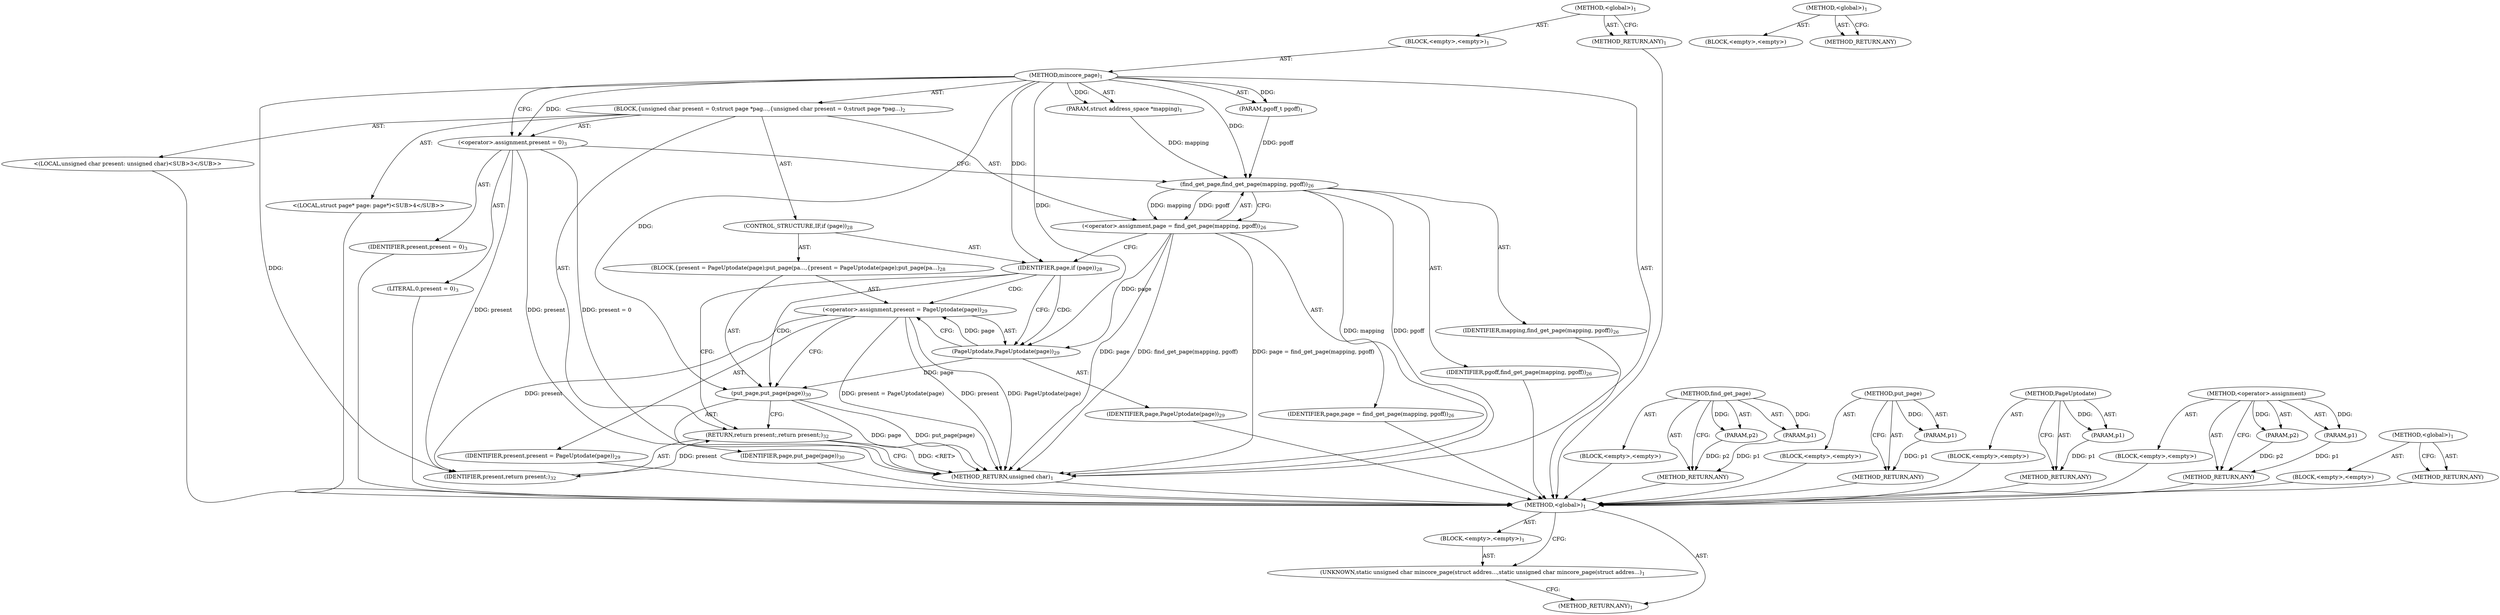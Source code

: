 digraph "&lt;global&gt;" {
vulnerable_6 [label=<(METHOD,&lt;global&gt;)<SUB>1</SUB>>];
vulnerable_7 [label=<(BLOCK,&lt;empty&gt;,&lt;empty&gt;)<SUB>1</SUB>>];
vulnerable_8 [label=<(METHOD,mincore_page)<SUB>1</SUB>>];
vulnerable_9 [label=<(PARAM,struct address_space *mapping)<SUB>1</SUB>>];
vulnerable_10 [label=<(PARAM,pgoff_t pgoff)<SUB>1</SUB>>];
vulnerable_11 [label=<(BLOCK,{
	unsigned char present = 0;
	struct page *pag...,{
	unsigned char present = 0;
	struct page *pag...)<SUB>2</SUB>>];
vulnerable_12 [label="<(LOCAL,unsigned char present: unsigned char)<SUB>3</SUB>>"];
vulnerable_13 [label=<(&lt;operator&gt;.assignment,present = 0)<SUB>3</SUB>>];
vulnerable_14 [label=<(IDENTIFIER,present,present = 0)<SUB>3</SUB>>];
vulnerable_15 [label=<(LITERAL,0,present = 0)<SUB>3</SUB>>];
vulnerable_16 [label="<(LOCAL,struct page* page: page*)<SUB>4</SUB>>"];
vulnerable_17 [label=<(&lt;operator&gt;.assignment,page = find_get_page(mapping, pgoff))<SUB>26</SUB>>];
vulnerable_18 [label=<(IDENTIFIER,page,page = find_get_page(mapping, pgoff))<SUB>26</SUB>>];
vulnerable_19 [label=<(find_get_page,find_get_page(mapping, pgoff))<SUB>26</SUB>>];
vulnerable_20 [label=<(IDENTIFIER,mapping,find_get_page(mapping, pgoff))<SUB>26</SUB>>];
vulnerable_21 [label=<(IDENTIFIER,pgoff,find_get_page(mapping, pgoff))<SUB>26</SUB>>];
vulnerable_22 [label=<(CONTROL_STRUCTURE,IF,if (page))<SUB>28</SUB>>];
vulnerable_23 [label=<(IDENTIFIER,page,if (page))<SUB>28</SUB>>];
vulnerable_24 [label=<(BLOCK,{
		present = PageUptodate(page);
		put_page(pa...,{
		present = PageUptodate(page);
		put_page(pa...)<SUB>28</SUB>>];
vulnerable_25 [label=<(&lt;operator&gt;.assignment,present = PageUptodate(page))<SUB>29</SUB>>];
vulnerable_26 [label=<(IDENTIFIER,present,present = PageUptodate(page))<SUB>29</SUB>>];
vulnerable_27 [label=<(PageUptodate,PageUptodate(page))<SUB>29</SUB>>];
vulnerable_28 [label=<(IDENTIFIER,page,PageUptodate(page))<SUB>29</SUB>>];
vulnerable_29 [label=<(put_page,put_page(page))<SUB>30</SUB>>];
vulnerable_30 [label=<(IDENTIFIER,page,put_page(page))<SUB>30</SUB>>];
vulnerable_31 [label=<(RETURN,return present;,return present;)<SUB>32</SUB>>];
vulnerable_32 [label=<(IDENTIFIER,present,return present;)<SUB>32</SUB>>];
vulnerable_33 [label=<(METHOD_RETURN,unsigned char)<SUB>1</SUB>>];
vulnerable_35 [label=<(METHOD_RETURN,ANY)<SUB>1</SUB>>];
vulnerable_63 [label=<(METHOD,find_get_page)>];
vulnerable_64 [label=<(PARAM,p1)>];
vulnerable_65 [label=<(PARAM,p2)>];
vulnerable_66 [label=<(BLOCK,&lt;empty&gt;,&lt;empty&gt;)>];
vulnerable_67 [label=<(METHOD_RETURN,ANY)>];
vulnerable_72 [label=<(METHOD,put_page)>];
vulnerable_73 [label=<(PARAM,p1)>];
vulnerable_74 [label=<(BLOCK,&lt;empty&gt;,&lt;empty&gt;)>];
vulnerable_75 [label=<(METHOD_RETURN,ANY)>];
vulnerable_68 [label=<(METHOD,PageUptodate)>];
vulnerable_69 [label=<(PARAM,p1)>];
vulnerable_70 [label=<(BLOCK,&lt;empty&gt;,&lt;empty&gt;)>];
vulnerable_71 [label=<(METHOD_RETURN,ANY)>];
vulnerable_58 [label=<(METHOD,&lt;operator&gt;.assignment)>];
vulnerable_59 [label=<(PARAM,p1)>];
vulnerable_60 [label=<(PARAM,p2)>];
vulnerable_61 [label=<(BLOCK,&lt;empty&gt;,&lt;empty&gt;)>];
vulnerable_62 [label=<(METHOD_RETURN,ANY)>];
vulnerable_52 [label=<(METHOD,&lt;global&gt;)<SUB>1</SUB>>];
vulnerable_53 [label=<(BLOCK,&lt;empty&gt;,&lt;empty&gt;)>];
vulnerable_54 [label=<(METHOD_RETURN,ANY)>];
fixed_6 [label=<(METHOD,&lt;global&gt;)<SUB>1</SUB>>];
fixed_7 [label=<(BLOCK,&lt;empty&gt;,&lt;empty&gt;)<SUB>1</SUB>>];
fixed_8 [label=<(UNKNOWN,static unsigned char mincore_page(struct addres...,static unsigned char mincore_page(struct addres...)<SUB>1</SUB>>];
fixed_9 [label=<(METHOD_RETURN,ANY)<SUB>1</SUB>>];
fixed_14 [label=<(METHOD,&lt;global&gt;)<SUB>1</SUB>>];
fixed_15 [label=<(BLOCK,&lt;empty&gt;,&lt;empty&gt;)>];
fixed_16 [label=<(METHOD_RETURN,ANY)>];
vulnerable_6 -> vulnerable_7  [key=0, label="AST: "];
vulnerable_6 -> vulnerable_35  [key=0, label="AST: "];
vulnerable_6 -> vulnerable_35  [key=1, label="CFG: "];
vulnerable_7 -> vulnerable_8  [key=0, label="AST: "];
vulnerable_8 -> vulnerable_9  [key=0, label="AST: "];
vulnerable_8 -> vulnerable_9  [key=1, label="DDG: "];
vulnerable_8 -> vulnerable_10  [key=0, label="AST: "];
vulnerable_8 -> vulnerable_10  [key=1, label="DDG: "];
vulnerable_8 -> vulnerable_11  [key=0, label="AST: "];
vulnerable_8 -> vulnerable_33  [key=0, label="AST: "];
vulnerable_8 -> vulnerable_13  [key=0, label="CFG: "];
vulnerable_8 -> vulnerable_13  [key=1, label="DDG: "];
vulnerable_8 -> vulnerable_23  [key=0, label="DDG: "];
vulnerable_8 -> vulnerable_32  [key=0, label="DDG: "];
vulnerable_8 -> vulnerable_19  [key=0, label="DDG: "];
vulnerable_8 -> vulnerable_29  [key=0, label="DDG: "];
vulnerable_8 -> vulnerable_27  [key=0, label="DDG: "];
vulnerable_9 -> vulnerable_19  [key=0, label="DDG: mapping"];
vulnerable_10 -> vulnerable_19  [key=0, label="DDG: pgoff"];
vulnerable_11 -> vulnerable_12  [key=0, label="AST: "];
vulnerable_11 -> vulnerable_13  [key=0, label="AST: "];
vulnerable_11 -> vulnerable_16  [key=0, label="AST: "];
vulnerable_11 -> vulnerable_17  [key=0, label="AST: "];
vulnerable_11 -> vulnerable_22  [key=0, label="AST: "];
vulnerable_11 -> vulnerable_31  [key=0, label="AST: "];
vulnerable_12 -> fixed_6  [key=0];
vulnerable_13 -> vulnerable_14  [key=0, label="AST: "];
vulnerable_13 -> vulnerable_15  [key=0, label="AST: "];
vulnerable_13 -> vulnerable_19  [key=0, label="CFG: "];
vulnerable_13 -> vulnerable_33  [key=0, label="DDG: present"];
vulnerable_13 -> vulnerable_33  [key=1, label="DDG: present = 0"];
vulnerable_13 -> vulnerable_32  [key=0, label="DDG: present"];
vulnerable_14 -> fixed_6  [key=0];
vulnerable_15 -> fixed_6  [key=0];
vulnerable_16 -> fixed_6  [key=0];
vulnerable_17 -> vulnerable_18  [key=0, label="AST: "];
vulnerable_17 -> vulnerable_19  [key=0, label="AST: "];
vulnerable_17 -> vulnerable_23  [key=0, label="CFG: "];
vulnerable_17 -> vulnerable_33  [key=0, label="DDG: page"];
vulnerable_17 -> vulnerable_33  [key=1, label="DDG: find_get_page(mapping, pgoff)"];
vulnerable_17 -> vulnerable_33  [key=2, label="DDG: page = find_get_page(mapping, pgoff)"];
vulnerable_17 -> vulnerable_27  [key=0, label="DDG: page"];
vulnerable_18 -> fixed_6  [key=0];
vulnerable_19 -> vulnerable_20  [key=0, label="AST: "];
vulnerable_19 -> vulnerable_21  [key=0, label="AST: "];
vulnerable_19 -> vulnerable_17  [key=0, label="CFG: "];
vulnerable_19 -> vulnerable_17  [key=1, label="DDG: mapping"];
vulnerable_19 -> vulnerable_17  [key=2, label="DDG: pgoff"];
vulnerable_19 -> vulnerable_33  [key=0, label="DDG: mapping"];
vulnerable_19 -> vulnerable_33  [key=1, label="DDG: pgoff"];
vulnerable_20 -> fixed_6  [key=0];
vulnerable_21 -> fixed_6  [key=0];
vulnerable_22 -> vulnerable_23  [key=0, label="AST: "];
vulnerable_22 -> vulnerable_24  [key=0, label="AST: "];
vulnerable_23 -> vulnerable_27  [key=0, label="CFG: "];
vulnerable_23 -> vulnerable_27  [key=1, label="CDG: "];
vulnerable_23 -> vulnerable_31  [key=0, label="CFG: "];
vulnerable_23 -> vulnerable_29  [key=0, label="CDG: "];
vulnerable_23 -> vulnerable_25  [key=0, label="CDG: "];
vulnerable_24 -> vulnerable_25  [key=0, label="AST: "];
vulnerable_24 -> vulnerable_29  [key=0, label="AST: "];
vulnerable_25 -> vulnerable_26  [key=0, label="AST: "];
vulnerable_25 -> vulnerable_27  [key=0, label="AST: "];
vulnerable_25 -> vulnerable_29  [key=0, label="CFG: "];
vulnerable_25 -> vulnerable_33  [key=0, label="DDG: present"];
vulnerable_25 -> vulnerable_33  [key=1, label="DDG: PageUptodate(page)"];
vulnerable_25 -> vulnerable_33  [key=2, label="DDG: present = PageUptodate(page)"];
vulnerable_25 -> vulnerable_32  [key=0, label="DDG: present"];
vulnerable_26 -> fixed_6  [key=0];
vulnerable_27 -> vulnerable_28  [key=0, label="AST: "];
vulnerable_27 -> vulnerable_25  [key=0, label="CFG: "];
vulnerable_27 -> vulnerable_25  [key=1, label="DDG: page"];
vulnerable_27 -> vulnerable_29  [key=0, label="DDG: page"];
vulnerable_28 -> fixed_6  [key=0];
vulnerable_29 -> vulnerable_30  [key=0, label="AST: "];
vulnerable_29 -> vulnerable_31  [key=0, label="CFG: "];
vulnerable_29 -> vulnerable_33  [key=0, label="DDG: page"];
vulnerable_29 -> vulnerable_33  [key=1, label="DDG: put_page(page)"];
vulnerable_30 -> fixed_6  [key=0];
vulnerable_31 -> vulnerable_32  [key=0, label="AST: "];
vulnerable_31 -> vulnerable_33  [key=0, label="CFG: "];
vulnerable_31 -> vulnerable_33  [key=1, label="DDG: &lt;RET&gt;"];
vulnerable_32 -> vulnerable_31  [key=0, label="DDG: present"];
vulnerable_33 -> fixed_6  [key=0];
vulnerable_35 -> fixed_6  [key=0];
vulnerable_63 -> vulnerable_64  [key=0, label="AST: "];
vulnerable_63 -> vulnerable_64  [key=1, label="DDG: "];
vulnerable_63 -> vulnerable_66  [key=0, label="AST: "];
vulnerable_63 -> vulnerable_65  [key=0, label="AST: "];
vulnerable_63 -> vulnerable_65  [key=1, label="DDG: "];
vulnerable_63 -> vulnerable_67  [key=0, label="AST: "];
vulnerable_63 -> vulnerable_67  [key=1, label="CFG: "];
vulnerable_64 -> vulnerable_67  [key=0, label="DDG: p1"];
vulnerable_65 -> vulnerable_67  [key=0, label="DDG: p2"];
vulnerable_66 -> fixed_6  [key=0];
vulnerable_67 -> fixed_6  [key=0];
vulnerable_72 -> vulnerable_73  [key=0, label="AST: "];
vulnerable_72 -> vulnerable_73  [key=1, label="DDG: "];
vulnerable_72 -> vulnerable_74  [key=0, label="AST: "];
vulnerable_72 -> vulnerable_75  [key=0, label="AST: "];
vulnerable_72 -> vulnerable_75  [key=1, label="CFG: "];
vulnerable_73 -> vulnerable_75  [key=0, label="DDG: p1"];
vulnerable_74 -> fixed_6  [key=0];
vulnerable_75 -> fixed_6  [key=0];
vulnerable_68 -> vulnerable_69  [key=0, label="AST: "];
vulnerable_68 -> vulnerable_69  [key=1, label="DDG: "];
vulnerable_68 -> vulnerable_70  [key=0, label="AST: "];
vulnerable_68 -> vulnerable_71  [key=0, label="AST: "];
vulnerable_68 -> vulnerable_71  [key=1, label="CFG: "];
vulnerable_69 -> vulnerable_71  [key=0, label="DDG: p1"];
vulnerable_70 -> fixed_6  [key=0];
vulnerable_71 -> fixed_6  [key=0];
vulnerable_58 -> vulnerable_59  [key=0, label="AST: "];
vulnerable_58 -> vulnerable_59  [key=1, label="DDG: "];
vulnerable_58 -> vulnerable_61  [key=0, label="AST: "];
vulnerable_58 -> vulnerable_60  [key=0, label="AST: "];
vulnerable_58 -> vulnerable_60  [key=1, label="DDG: "];
vulnerable_58 -> vulnerable_62  [key=0, label="AST: "];
vulnerable_58 -> vulnerable_62  [key=1, label="CFG: "];
vulnerable_59 -> vulnerable_62  [key=0, label="DDG: p1"];
vulnerable_60 -> vulnerable_62  [key=0, label="DDG: p2"];
vulnerable_61 -> fixed_6  [key=0];
vulnerable_62 -> fixed_6  [key=0];
vulnerable_52 -> vulnerable_53  [key=0, label="AST: "];
vulnerable_52 -> vulnerable_54  [key=0, label="AST: "];
vulnerable_52 -> vulnerable_54  [key=1, label="CFG: "];
vulnerable_53 -> fixed_6  [key=0];
vulnerable_54 -> fixed_6  [key=0];
fixed_6 -> fixed_7  [key=0, label="AST: "];
fixed_6 -> fixed_9  [key=0, label="AST: "];
fixed_6 -> fixed_8  [key=0, label="CFG: "];
fixed_7 -> fixed_8  [key=0, label="AST: "];
fixed_8 -> fixed_9  [key=0, label="CFG: "];
fixed_14 -> fixed_15  [key=0, label="AST: "];
fixed_14 -> fixed_16  [key=0, label="AST: "];
fixed_14 -> fixed_16  [key=1, label="CFG: "];
}

